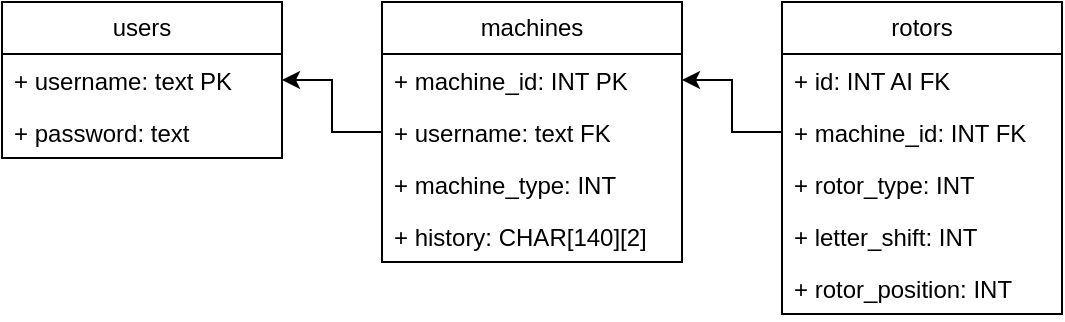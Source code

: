 <mxfile version="24.2.5" type="device">
  <diagram name="Page-1" id="xWJtpritSzyZ9Gi0UWYN">
    <mxGraphModel dx="521" dy="344" grid="1" gridSize="10" guides="1" tooltips="1" connect="1" arrows="1" fold="1" page="1" pageScale="1" pageWidth="850" pageHeight="1100" math="0" shadow="0">
      <root>
        <mxCell id="0" />
        <mxCell id="1" parent="0" />
        <mxCell id="Y_RfFLTcvrGs-6uchBfV-2" value="users" style="swimlane;fontStyle=0;childLayout=stackLayout;horizontal=1;startSize=26;fillColor=none;horizontalStack=0;resizeParent=1;resizeParentMax=0;resizeLast=0;collapsible=1;marginBottom=0;whiteSpace=wrap;html=1;" vertex="1" parent="1">
          <mxGeometry x="210" y="270" width="140" height="78" as="geometry" />
        </mxCell>
        <mxCell id="Y_RfFLTcvrGs-6uchBfV-3" value="+ username: text PK" style="text;strokeColor=none;fillColor=none;align=left;verticalAlign=top;spacingLeft=4;spacingRight=4;overflow=hidden;rotatable=0;points=[[0,0.5],[1,0.5]];portConstraint=eastwest;whiteSpace=wrap;html=1;" vertex="1" parent="Y_RfFLTcvrGs-6uchBfV-2">
          <mxGeometry y="26" width="140" height="26" as="geometry" />
        </mxCell>
        <mxCell id="Y_RfFLTcvrGs-6uchBfV-4" value="+ password: text" style="text;strokeColor=none;fillColor=none;align=left;verticalAlign=top;spacingLeft=4;spacingRight=4;overflow=hidden;rotatable=0;points=[[0,0.5],[1,0.5]];portConstraint=eastwest;whiteSpace=wrap;html=1;" vertex="1" parent="Y_RfFLTcvrGs-6uchBfV-2">
          <mxGeometry y="52" width="140" height="26" as="geometry" />
        </mxCell>
        <mxCell id="Y_RfFLTcvrGs-6uchBfV-6" value="machines" style="swimlane;fontStyle=0;childLayout=stackLayout;horizontal=1;startSize=26;fillColor=none;horizontalStack=0;resizeParent=1;resizeParentMax=0;resizeLast=0;collapsible=1;marginBottom=0;whiteSpace=wrap;html=1;" vertex="1" parent="1">
          <mxGeometry x="400" y="270" width="150" height="130" as="geometry" />
        </mxCell>
        <mxCell id="Y_RfFLTcvrGs-6uchBfV-8" value="+ machine_id: INT PK" style="text;strokeColor=none;fillColor=none;align=left;verticalAlign=top;spacingLeft=4;spacingRight=4;overflow=hidden;rotatable=0;points=[[0,0.5],[1,0.5]];portConstraint=eastwest;whiteSpace=wrap;html=1;" vertex="1" parent="Y_RfFLTcvrGs-6uchBfV-6">
          <mxGeometry y="26" width="150" height="26" as="geometry" />
        </mxCell>
        <mxCell id="Y_RfFLTcvrGs-6uchBfV-15" value="+ username: text&lt;span style=&quot;background-color: initial;&quot;&gt;&amp;nbsp;FK&lt;/span&gt;" style="text;strokeColor=none;fillColor=none;align=left;verticalAlign=top;spacingLeft=4;spacingRight=4;overflow=hidden;rotatable=0;points=[[0,0.5],[1,0.5]];portConstraint=eastwest;whiteSpace=wrap;html=1;" vertex="1" parent="Y_RfFLTcvrGs-6uchBfV-6">
          <mxGeometry y="52" width="150" height="26" as="geometry" />
        </mxCell>
        <mxCell id="Y_RfFLTcvrGs-6uchBfV-9" value="+ machine_type: INT" style="text;strokeColor=none;fillColor=none;align=left;verticalAlign=top;spacingLeft=4;spacingRight=4;overflow=hidden;rotatable=0;points=[[0,0.5],[1,0.5]];portConstraint=eastwest;whiteSpace=wrap;html=1;" vertex="1" parent="Y_RfFLTcvrGs-6uchBfV-6">
          <mxGeometry y="78" width="150" height="26" as="geometry" />
        </mxCell>
        <mxCell id="Y_RfFLTcvrGs-6uchBfV-21" value="+ history: CHAR[140][2]" style="text;strokeColor=none;fillColor=none;align=left;verticalAlign=top;spacingLeft=4;spacingRight=4;overflow=hidden;rotatable=0;points=[[0,0.5],[1,0.5]];portConstraint=eastwest;whiteSpace=wrap;html=1;" vertex="1" parent="Y_RfFLTcvrGs-6uchBfV-6">
          <mxGeometry y="104" width="150" height="26" as="geometry" />
        </mxCell>
        <mxCell id="Y_RfFLTcvrGs-6uchBfV-10" value="rotors" style="swimlane;fontStyle=0;childLayout=stackLayout;horizontal=1;startSize=26;fillColor=none;horizontalStack=0;resizeParent=1;resizeParentMax=0;resizeLast=0;collapsible=1;marginBottom=0;whiteSpace=wrap;html=1;" vertex="1" parent="1">
          <mxGeometry x="600" y="270" width="140" height="156" as="geometry" />
        </mxCell>
        <mxCell id="Y_RfFLTcvrGs-6uchBfV-20" value="+ id&lt;span style=&quot;background-color: initial;&quot;&gt;: INT AI FK&lt;/span&gt;" style="text;strokeColor=none;fillColor=none;align=left;verticalAlign=top;spacingLeft=4;spacingRight=4;overflow=hidden;rotatable=0;points=[[0,0.5],[1,0.5]];portConstraint=eastwest;whiteSpace=wrap;html=1;" vertex="1" parent="Y_RfFLTcvrGs-6uchBfV-10">
          <mxGeometry y="26" width="140" height="26" as="geometry" />
        </mxCell>
        <mxCell id="Y_RfFLTcvrGs-6uchBfV-11" value="+ machine_id&lt;span style=&quot;background-color: initial;&quot;&gt;: INT FK&lt;/span&gt;" style="text;strokeColor=none;fillColor=none;align=left;verticalAlign=top;spacingLeft=4;spacingRight=4;overflow=hidden;rotatable=0;points=[[0,0.5],[1,0.5]];portConstraint=eastwest;whiteSpace=wrap;html=1;" vertex="1" parent="Y_RfFLTcvrGs-6uchBfV-10">
          <mxGeometry y="52" width="140" height="26" as="geometry" />
        </mxCell>
        <mxCell id="Y_RfFLTcvrGs-6uchBfV-22" value="+ rotor_type&lt;span style=&quot;background-color: initial;&quot;&gt;: INT&lt;/span&gt;" style="text;strokeColor=none;fillColor=none;align=left;verticalAlign=top;spacingLeft=4;spacingRight=4;overflow=hidden;rotatable=0;points=[[0,0.5],[1,0.5]];portConstraint=eastwest;whiteSpace=wrap;html=1;" vertex="1" parent="Y_RfFLTcvrGs-6uchBfV-10">
          <mxGeometry y="78" width="140" height="26" as="geometry" />
        </mxCell>
        <mxCell id="Y_RfFLTcvrGs-6uchBfV-12" value="+ letter_shift&lt;span style=&quot;background-color: initial;&quot;&gt;: INT&lt;/span&gt;" style="text;strokeColor=none;fillColor=none;align=left;verticalAlign=top;spacingLeft=4;spacingRight=4;overflow=hidden;rotatable=0;points=[[0,0.5],[1,0.5]];portConstraint=eastwest;whiteSpace=wrap;html=1;" vertex="1" parent="Y_RfFLTcvrGs-6uchBfV-10">
          <mxGeometry y="104" width="140" height="26" as="geometry" />
        </mxCell>
        <mxCell id="Y_RfFLTcvrGs-6uchBfV-13" value="+ rotor_position: INT" style="text;strokeColor=none;fillColor=none;align=left;verticalAlign=top;spacingLeft=4;spacingRight=4;overflow=hidden;rotatable=0;points=[[0,0.5],[1,0.5]];portConstraint=eastwest;whiteSpace=wrap;html=1;" vertex="1" parent="Y_RfFLTcvrGs-6uchBfV-10">
          <mxGeometry y="130" width="140" height="26" as="geometry" />
        </mxCell>
        <mxCell id="Y_RfFLTcvrGs-6uchBfV-18" style="edgeStyle=orthogonalEdgeStyle;rounded=0;orthogonalLoop=1;jettySize=auto;html=1;entryX=1;entryY=0.5;entryDx=0;entryDy=0;" edge="1" parent="1" source="Y_RfFLTcvrGs-6uchBfV-15" target="Y_RfFLTcvrGs-6uchBfV-3">
          <mxGeometry relative="1" as="geometry" />
        </mxCell>
        <mxCell id="Y_RfFLTcvrGs-6uchBfV-19" style="edgeStyle=orthogonalEdgeStyle;rounded=0;orthogonalLoop=1;jettySize=auto;html=1;entryX=1;entryY=0.5;entryDx=0;entryDy=0;" edge="1" parent="1" source="Y_RfFLTcvrGs-6uchBfV-11" target="Y_RfFLTcvrGs-6uchBfV-8">
          <mxGeometry relative="1" as="geometry" />
        </mxCell>
      </root>
    </mxGraphModel>
  </diagram>
</mxfile>
